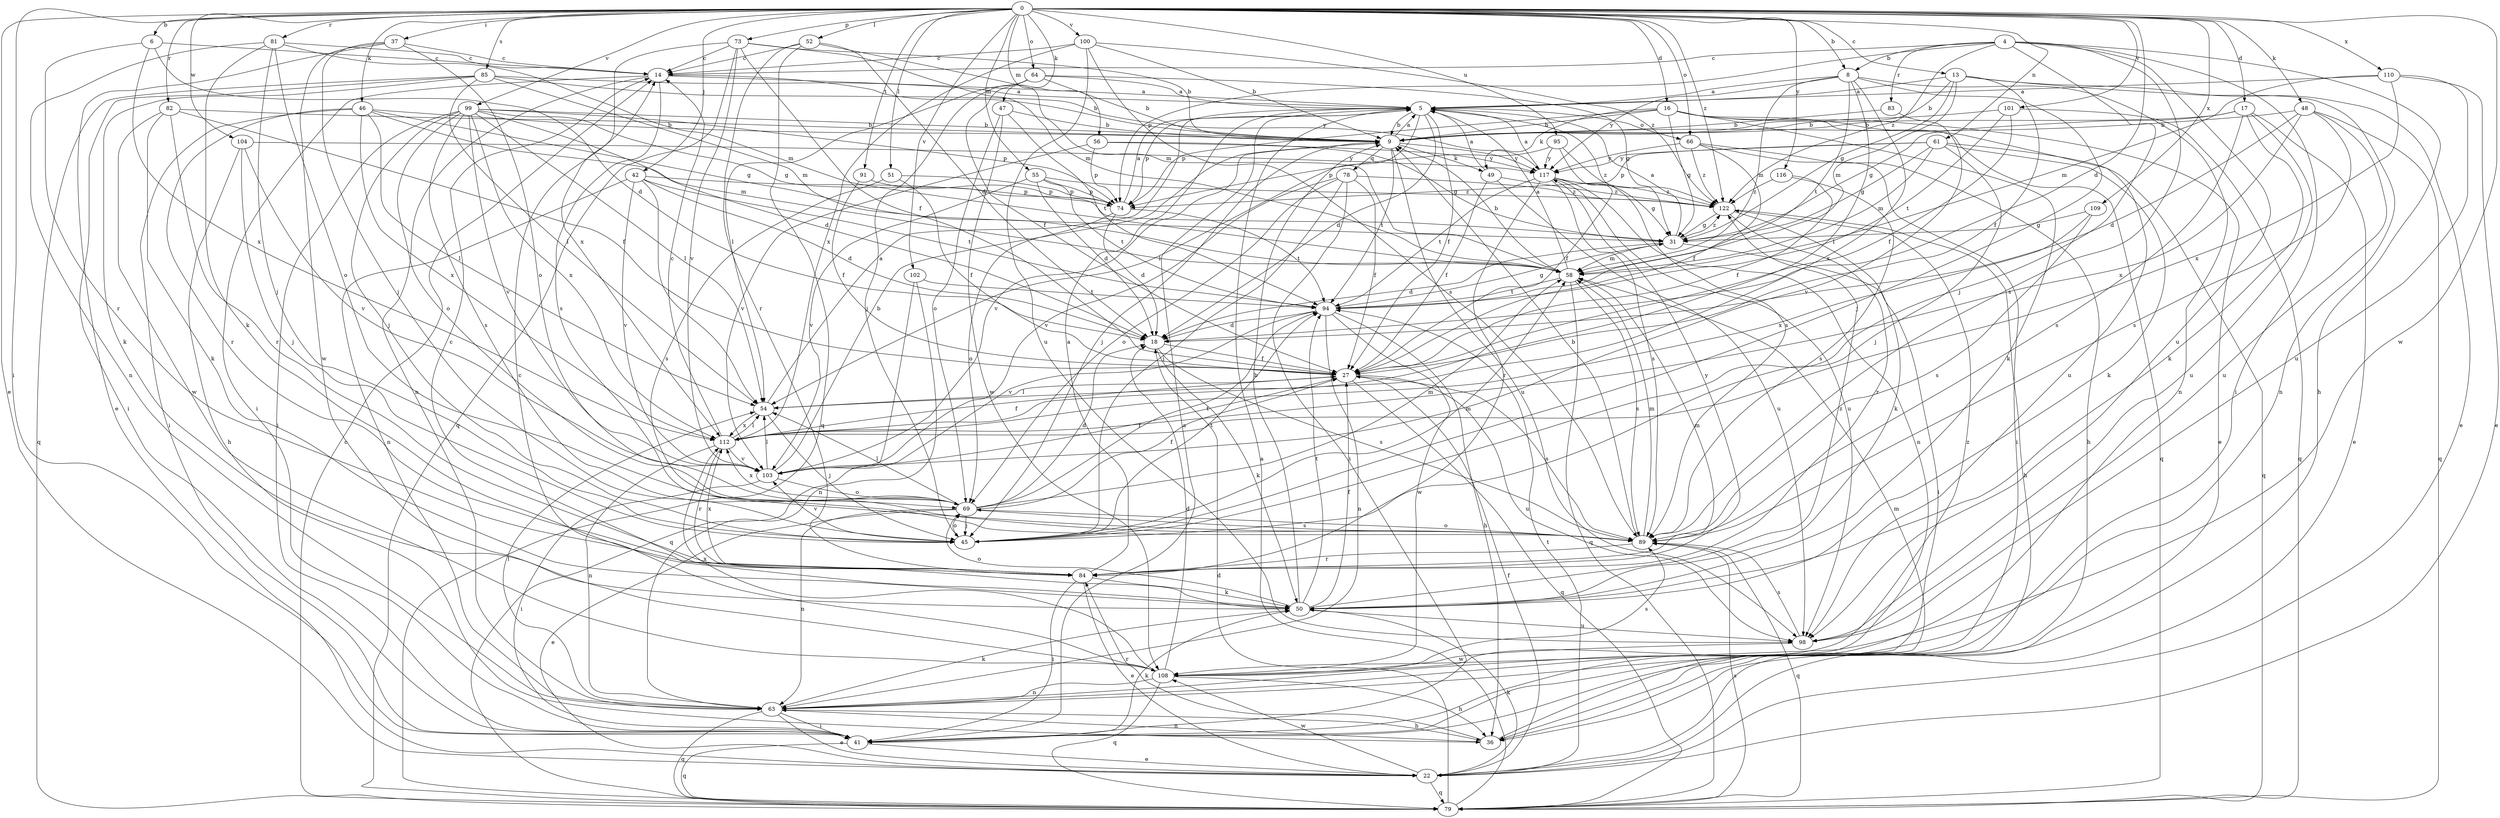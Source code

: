 strict digraph  {
0;
4;
5;
6;
8;
9;
13;
14;
16;
17;
18;
22;
27;
31;
36;
37;
41;
42;
45;
46;
47;
48;
49;
50;
51;
52;
54;
55;
56;
58;
61;
63;
64;
66;
69;
73;
74;
78;
79;
81;
82;
83;
84;
85;
89;
91;
94;
95;
98;
99;
100;
101;
102;
103;
104;
108;
109;
110;
112;
116;
117;
122;
0 -> 6  [label=b];
0 -> 8  [label=b];
0 -> 13  [label=c];
0 -> 16  [label=d];
0 -> 17  [label=d];
0 -> 18  [label=d];
0 -> 22  [label=e];
0 -> 37  [label=i];
0 -> 41  [label=i];
0 -> 42  [label=j];
0 -> 46  [label=k];
0 -> 47  [label=k];
0 -> 48  [label=k];
0 -> 51  [label=l];
0 -> 52  [label=l];
0 -> 55  [label=m];
0 -> 56  [label=m];
0 -> 61  [label=n];
0 -> 64  [label=o];
0 -> 66  [label=o];
0 -> 73  [label=p];
0 -> 81  [label=r];
0 -> 82  [label=r];
0 -> 85  [label=s];
0 -> 91  [label=t];
0 -> 95  [label=u];
0 -> 99  [label=v];
0 -> 100  [label=v];
0 -> 101  [label=v];
0 -> 102  [label=v];
0 -> 104  [label=w];
0 -> 108  [label=w];
0 -> 109  [label=x];
0 -> 110  [label=x];
0 -> 116  [label=y];
0 -> 122  [label=z];
4 -> 8  [label=b];
4 -> 14  [label=c];
4 -> 36  [label=h];
4 -> 41  [label=i];
4 -> 45  [label=j];
4 -> 74  [label=p];
4 -> 83  [label=r];
4 -> 89  [label=s];
4 -> 98  [label=u];
4 -> 122  [label=z];
5 -> 9  [label=b];
5 -> 18  [label=d];
5 -> 27  [label=f];
5 -> 54  [label=l];
5 -> 66  [label=o];
5 -> 74  [label=p];
5 -> 89  [label=s];
6 -> 14  [label=c];
6 -> 18  [label=d];
6 -> 84  [label=r];
6 -> 112  [label=x];
8 -> 5  [label=a];
8 -> 45  [label=j];
8 -> 54  [label=l];
8 -> 58  [label=m];
8 -> 63  [label=n];
8 -> 94  [label=t];
8 -> 112  [label=x];
8 -> 117  [label=y];
9 -> 5  [label=a];
9 -> 45  [label=j];
9 -> 49  [label=k];
9 -> 78  [label=q];
9 -> 94  [label=t];
9 -> 98  [label=u];
9 -> 103  [label=v];
9 -> 117  [label=y];
13 -> 5  [label=a];
13 -> 9  [label=b];
13 -> 22  [label=e];
13 -> 27  [label=f];
13 -> 31  [label=g];
13 -> 58  [label=m];
13 -> 63  [label=n];
14 -> 5  [label=a];
14 -> 9  [label=b];
14 -> 41  [label=i];
14 -> 63  [label=n];
14 -> 89  [label=s];
16 -> 9  [label=b];
16 -> 22  [label=e];
16 -> 31  [label=g];
16 -> 49  [label=k];
16 -> 50  [label=k];
16 -> 74  [label=p];
16 -> 79  [label=q];
16 -> 98  [label=u];
17 -> 9  [label=b];
17 -> 22  [label=e];
17 -> 31  [label=g];
17 -> 50  [label=k];
17 -> 89  [label=s];
17 -> 98  [label=u];
18 -> 27  [label=f];
18 -> 50  [label=k];
18 -> 89  [label=s];
22 -> 27  [label=f];
22 -> 50  [label=k];
22 -> 79  [label=q];
22 -> 94  [label=t];
22 -> 108  [label=w];
27 -> 54  [label=l];
27 -> 79  [label=q];
27 -> 89  [label=s];
27 -> 98  [label=u];
31 -> 5  [label=a];
31 -> 18  [label=d];
31 -> 41  [label=i];
31 -> 58  [label=m];
31 -> 122  [label=z];
36 -> 58  [label=m];
36 -> 63  [label=n];
36 -> 84  [label=r];
37 -> 14  [label=c];
37 -> 22  [label=e];
37 -> 45  [label=j];
37 -> 69  [label=o];
37 -> 108  [label=w];
41 -> 5  [label=a];
41 -> 22  [label=e];
41 -> 50  [label=k];
41 -> 79  [label=q];
42 -> 18  [label=d];
42 -> 54  [label=l];
42 -> 63  [label=n];
42 -> 74  [label=p];
42 -> 94  [label=t];
42 -> 103  [label=v];
45 -> 58  [label=m];
45 -> 69  [label=o];
45 -> 94  [label=t];
45 -> 103  [label=v];
46 -> 9  [label=b];
46 -> 31  [label=g];
46 -> 41  [label=i];
46 -> 54  [label=l];
46 -> 58  [label=m];
46 -> 84  [label=r];
46 -> 112  [label=x];
47 -> 9  [label=b];
47 -> 69  [label=o];
47 -> 94  [label=t];
47 -> 108  [label=w];
48 -> 9  [label=b];
48 -> 18  [label=d];
48 -> 79  [label=q];
48 -> 89  [label=s];
48 -> 98  [label=u];
48 -> 112  [label=x];
49 -> 5  [label=a];
49 -> 27  [label=f];
49 -> 98  [label=u];
49 -> 122  [label=z];
50 -> 9  [label=b];
50 -> 14  [label=c];
50 -> 27  [label=f];
50 -> 69  [label=o];
50 -> 94  [label=t];
50 -> 98  [label=u];
50 -> 122  [label=z];
51 -> 27  [label=f];
51 -> 74  [label=p];
51 -> 89  [label=s];
52 -> 14  [label=c];
52 -> 18  [label=d];
52 -> 58  [label=m];
52 -> 79  [label=q];
52 -> 84  [label=r];
54 -> 5  [label=a];
54 -> 45  [label=j];
54 -> 112  [label=x];
55 -> 18  [label=d];
55 -> 74  [label=p];
55 -> 94  [label=t];
55 -> 103  [label=v];
55 -> 122  [label=z];
56 -> 31  [label=g];
56 -> 74  [label=p];
56 -> 103  [label=v];
56 -> 117  [label=y];
58 -> 5  [label=a];
58 -> 9  [label=b];
58 -> 79  [label=q];
58 -> 89  [label=s];
58 -> 94  [label=t];
61 -> 31  [label=g];
61 -> 45  [label=j];
61 -> 50  [label=k];
61 -> 58  [label=m];
61 -> 74  [label=p];
61 -> 79  [label=q];
61 -> 117  [label=y];
63 -> 22  [label=e];
63 -> 36  [label=h];
63 -> 41  [label=i];
63 -> 50  [label=k];
63 -> 54  [label=l];
63 -> 79  [label=q];
64 -> 5  [label=a];
64 -> 9  [label=b];
64 -> 27  [label=f];
64 -> 31  [label=g];
64 -> 45  [label=j];
64 -> 54  [label=l];
66 -> 27  [label=f];
66 -> 36  [label=h];
66 -> 41  [label=i];
66 -> 117  [label=y];
66 -> 122  [label=z];
69 -> 18  [label=d];
69 -> 22  [label=e];
69 -> 27  [label=f];
69 -> 45  [label=j];
69 -> 54  [label=l];
69 -> 58  [label=m];
69 -> 63  [label=n];
69 -> 89  [label=s];
69 -> 94  [label=t];
69 -> 112  [label=x];
73 -> 9  [label=b];
73 -> 14  [label=c];
73 -> 27  [label=f];
73 -> 58  [label=m];
73 -> 79  [label=q];
73 -> 103  [label=v];
73 -> 112  [label=x];
74 -> 5  [label=a];
74 -> 18  [label=d];
74 -> 69  [label=o];
74 -> 94  [label=t];
78 -> 27  [label=f];
78 -> 41  [label=i];
78 -> 45  [label=j];
78 -> 69  [label=o];
78 -> 103  [label=v];
78 -> 122  [label=z];
79 -> 5  [label=a];
79 -> 14  [label=c];
79 -> 18  [label=d];
79 -> 89  [label=s];
81 -> 14  [label=c];
81 -> 45  [label=j];
81 -> 50  [label=k];
81 -> 58  [label=m];
81 -> 63  [label=n];
81 -> 69  [label=o];
82 -> 9  [label=b];
82 -> 27  [label=f];
82 -> 50  [label=k];
82 -> 84  [label=r];
82 -> 108  [label=w];
83 -> 9  [label=b];
83 -> 103  [label=v];
84 -> 5  [label=a];
84 -> 22  [label=e];
84 -> 41  [label=i];
84 -> 50  [label=k];
84 -> 58  [label=m];
84 -> 112  [label=x];
84 -> 117  [label=y];
85 -> 5  [label=a];
85 -> 41  [label=i];
85 -> 50  [label=k];
85 -> 54  [label=l];
85 -> 58  [label=m];
85 -> 79  [label=q];
85 -> 117  [label=y];
89 -> 9  [label=b];
89 -> 58  [label=m];
89 -> 69  [label=o];
89 -> 79  [label=q];
89 -> 84  [label=r];
91 -> 27  [label=f];
91 -> 74  [label=p];
94 -> 18  [label=d];
94 -> 31  [label=g];
94 -> 36  [label=h];
94 -> 63  [label=n];
94 -> 103  [label=v];
94 -> 108  [label=w];
95 -> 27  [label=f];
95 -> 74  [label=p];
95 -> 117  [label=y];
95 -> 122  [label=z];
98 -> 89  [label=s];
98 -> 108  [label=w];
99 -> 9  [label=b];
99 -> 18  [label=d];
99 -> 31  [label=g];
99 -> 41  [label=i];
99 -> 45  [label=j];
99 -> 54  [label=l];
99 -> 69  [label=o];
99 -> 74  [label=p];
99 -> 89  [label=s];
99 -> 103  [label=v];
99 -> 112  [label=x];
100 -> 9  [label=b];
100 -> 14  [label=c];
100 -> 89  [label=s];
100 -> 98  [label=u];
100 -> 112  [label=x];
100 -> 122  [label=z];
101 -> 9  [label=b];
101 -> 27  [label=f];
101 -> 79  [label=q];
101 -> 94  [label=t];
102 -> 63  [label=n];
102 -> 79  [label=q];
102 -> 94  [label=t];
103 -> 9  [label=b];
103 -> 27  [label=f];
103 -> 41  [label=i];
103 -> 54  [label=l];
103 -> 69  [label=o];
104 -> 36  [label=h];
104 -> 45  [label=j];
104 -> 103  [label=v];
104 -> 117  [label=y];
108 -> 14  [label=c];
108 -> 18  [label=d];
108 -> 36  [label=h];
108 -> 63  [label=n];
108 -> 79  [label=q];
108 -> 89  [label=s];
108 -> 112  [label=x];
108 -> 122  [label=z];
109 -> 31  [label=g];
109 -> 89  [label=s];
109 -> 112  [label=x];
110 -> 5  [label=a];
110 -> 22  [label=e];
110 -> 58  [label=m];
110 -> 98  [label=u];
110 -> 112  [label=x];
112 -> 14  [label=c];
112 -> 27  [label=f];
112 -> 54  [label=l];
112 -> 63  [label=n];
112 -> 84  [label=r];
112 -> 103  [label=v];
116 -> 27  [label=f];
116 -> 89  [label=s];
116 -> 122  [label=z];
117 -> 5  [label=a];
117 -> 31  [label=g];
117 -> 63  [label=n];
117 -> 84  [label=r];
117 -> 89  [label=s];
117 -> 94  [label=t];
117 -> 98  [label=u];
117 -> 122  [label=z];
122 -> 31  [label=g];
122 -> 36  [label=h];
122 -> 50  [label=k];
122 -> 84  [label=r];
}
